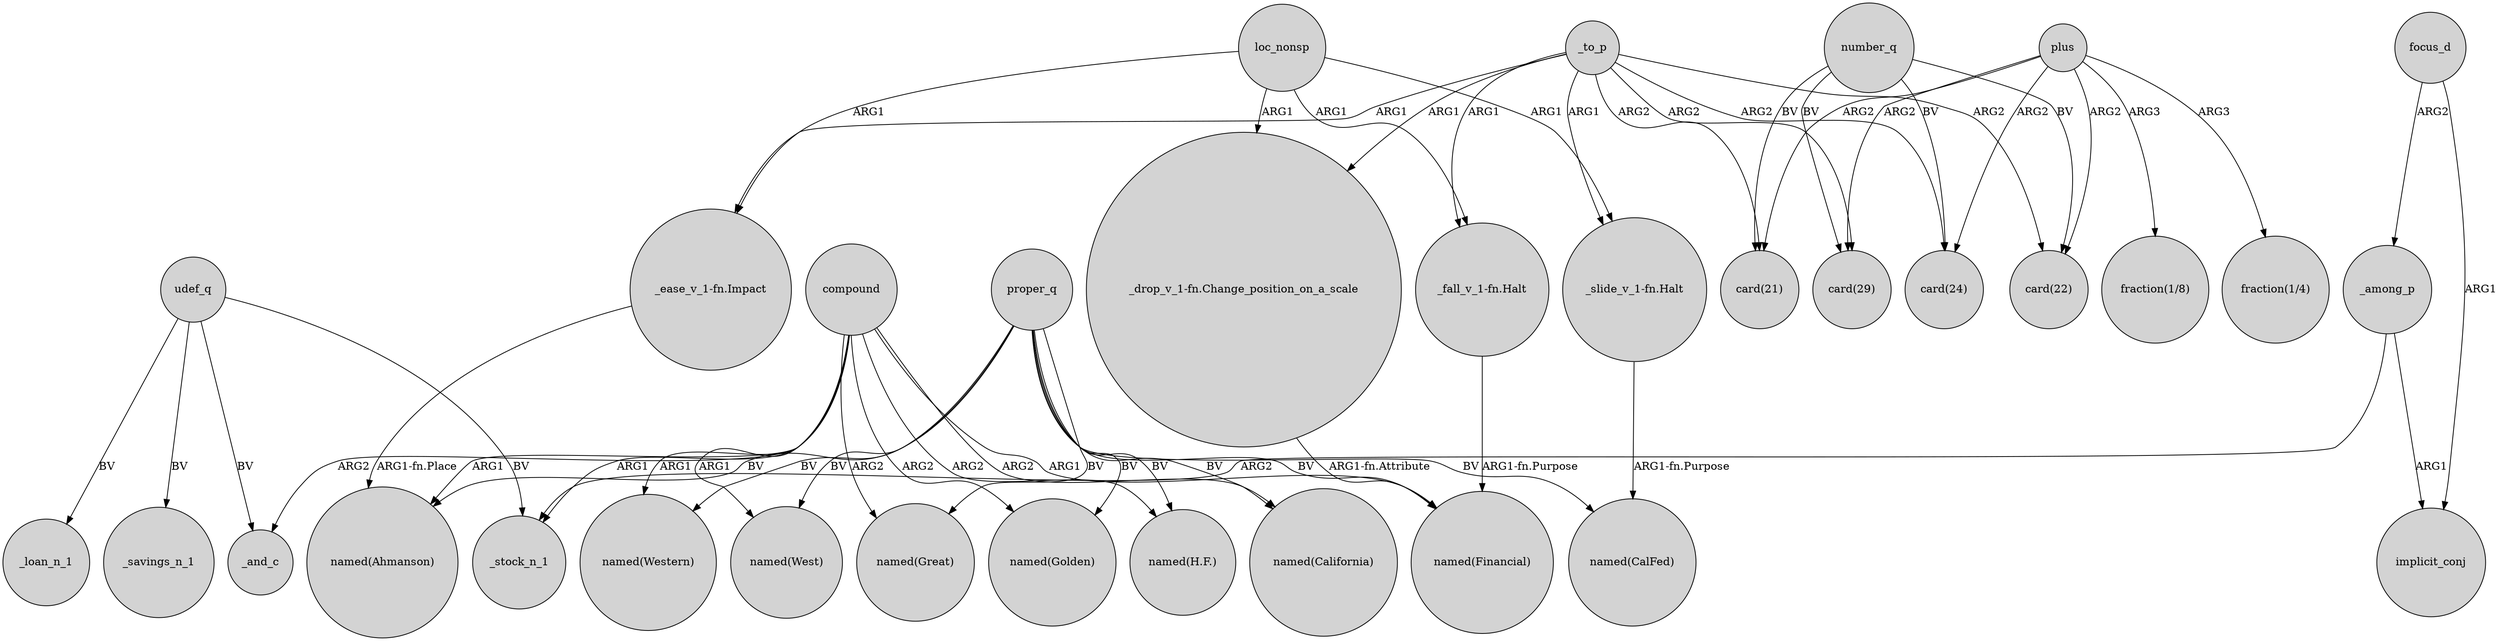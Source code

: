 digraph {
	node [shape=circle style=filled]
	udef_q -> _savings_n_1 [label=BV]
	loc_nonsp -> "_ease_v_1-fn.Impact" [label=ARG1]
	_to_p -> "_ease_v_1-fn.Impact" [label=ARG1]
	"_slide_v_1-fn.Halt" -> "named(CalFed)" [label="ARG1-fn.Purpose"]
	_to_p -> "card(24)" [label=ARG2]
	compound -> "named(Great)" [label=ARG2]
	plus -> "card(21)" [label=ARG2]
	proper_q -> "named(Western)" [label=BV]
	number_q -> "card(22)" [label=BV]
	proper_q -> "named(Ahmanson)" [label=BV]
	loc_nonsp -> "_slide_v_1-fn.Halt" [label=ARG1]
	compound -> "named(California)" [label=ARG2]
	loc_nonsp -> "_drop_v_1-fn.Change_position_on_a_scale" [label=ARG1]
	udef_q -> _loan_n_1 [label=BV]
	plus -> "fraction(1/8)" [label=ARG3]
	plus -> "card(24)" [label=ARG2]
	proper_q -> "named(H.F.)" [label=BV]
	compound -> "named(H.F.)" [label=ARG2]
	compound -> "named(West)" [label=ARG1]
	udef_q -> _and_c [label=BV]
	"_ease_v_1-fn.Impact" -> "named(Ahmanson)" [label="ARG1-fn.Place"]
	compound -> _and_c [label=ARG2]
	_among_p -> implicit_conj [label=ARG1]
	compound -> _stock_n_1 [label=ARG1]
	compound -> "named(Golden)" [label=ARG2]
	_to_p -> "card(21)" [label=ARG2]
	compound -> "named(Western)" [label=ARG1]
	loc_nonsp -> "_fall_v_1-fn.Halt" [label=ARG1]
	udef_q -> _stock_n_1 [label=BV]
	focus_d -> _among_p [label=ARG2]
	_among_p -> _stock_n_1 [label=ARG2]
	plus -> "card(29)" [label=ARG2]
	proper_q -> "named(Great)" [label=BV]
	plus -> "card(22)" [label=ARG2]
	_to_p -> "_drop_v_1-fn.Change_position_on_a_scale" [label=ARG1]
	"_drop_v_1-fn.Change_position_on_a_scale" -> "named(Financial)" [label="ARG1-fn.Attribute"]
	proper_q -> "named(West)" [label=BV]
	proper_q -> "named(CalFed)" [label=BV]
	"_fall_v_1-fn.Halt" -> "named(Financial)" [label="ARG1-fn.Purpose"]
	focus_d -> implicit_conj [label=ARG1]
	proper_q -> "named(Financial)" [label=BV]
	compound -> "named(Financial)" [label=ARG1]
	_to_p -> "card(29)" [label=ARG2]
	plus -> "fraction(1/4)" [label=ARG3]
	number_q -> "card(24)" [label=BV]
	proper_q -> "named(Golden)" [label=BV]
	proper_q -> "named(California)" [label=BV]
	number_q -> "card(29)" [label=BV]
	compound -> "named(Ahmanson)" [label=ARG1]
	_to_p -> "card(22)" [label=ARG2]
	_to_p -> "_fall_v_1-fn.Halt" [label=ARG1]
	_to_p -> "_slide_v_1-fn.Halt" [label=ARG1]
	number_q -> "card(21)" [label=BV]
}
